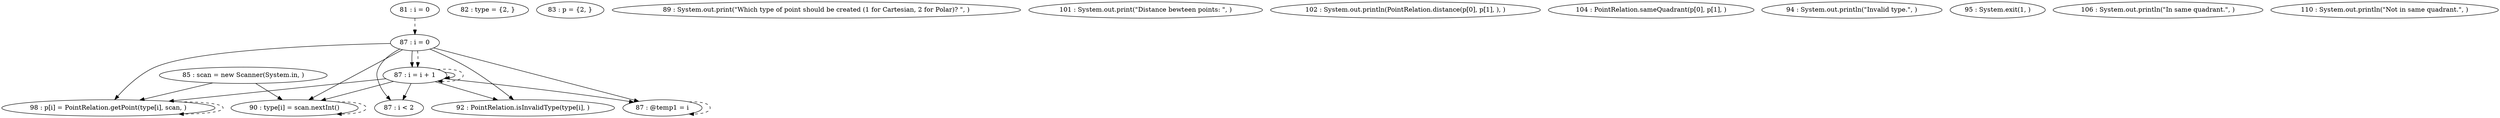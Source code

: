 digraph G {
"81 : i = 0"
"81 : i = 0" -> "87 : i = 0" [style=dashed]
"82 : type = {2, }"
"83 : p = {2, }"
"85 : scan = new Scanner(System.in, )"
"85 : scan = new Scanner(System.in, )" -> "90 : type[i] = scan.nextInt()"
"85 : scan = new Scanner(System.in, )" -> "98 : p[i] = PointRelation.getPoint(type[i], scan, )"
"87 : i = 0"
"87 : i = 0" -> "90 : type[i] = scan.nextInt()"
"87 : i = 0" -> "87 : i < 2"
"87 : i = 0" -> "87 : i = i + 1"
"87 : i = 0" -> "92 : PointRelation.isInvalidType(type[i], )"
"87 : i = 0" -> "98 : p[i] = PointRelation.getPoint(type[i], scan, )"
"87 : i = 0" -> "87 : @temp1 = i"
"87 : i = 0" -> "87 : i = i + 1" [style=dashed]
"87 : i < 2"
"89 : System.out.print(\"Which type of point should be created (1 for Cartesian, 2 for Polar)? \", )"
"90 : type[i] = scan.nextInt()"
"90 : type[i] = scan.nextInt()" -> "90 : type[i] = scan.nextInt()" [style=dashed]
"92 : PointRelation.isInvalidType(type[i], )"
"101 : System.out.print(\"Distance bewteen points: \", )"
"102 : System.out.println(PointRelation.distance(p[0], p[1], ), )"
"104 : PointRelation.sameQuadrant(p[0], p[1], )"
"94 : System.out.println(\"Invalid type.\", )"
"95 : System.exit(1, )"
"98 : p[i] = PointRelation.getPoint(type[i], scan, )"
"98 : p[i] = PointRelation.getPoint(type[i], scan, )" -> "98 : p[i] = PointRelation.getPoint(type[i], scan, )" [style=dashed]
"87 : @temp1 = i"
"87 : @temp1 = i" -> "87 : @temp1 = i" [style=dashed]
"87 : i = i + 1"
"87 : i = i + 1" -> "90 : type[i] = scan.nextInt()"
"87 : i = i + 1" -> "87 : i < 2"
"87 : i = i + 1" -> "87 : i = i + 1"
"87 : i = i + 1" -> "92 : PointRelation.isInvalidType(type[i], )"
"87 : i = i + 1" -> "98 : p[i] = PointRelation.getPoint(type[i], scan, )"
"87 : i = i + 1" -> "87 : @temp1 = i"
"87 : i = i + 1" -> "87 : i = i + 1" [style=dashed]
"106 : System.out.println(\"In same quadrant.\", )"
"110 : System.out.println(\"Not in same quadrant.\", )"
}